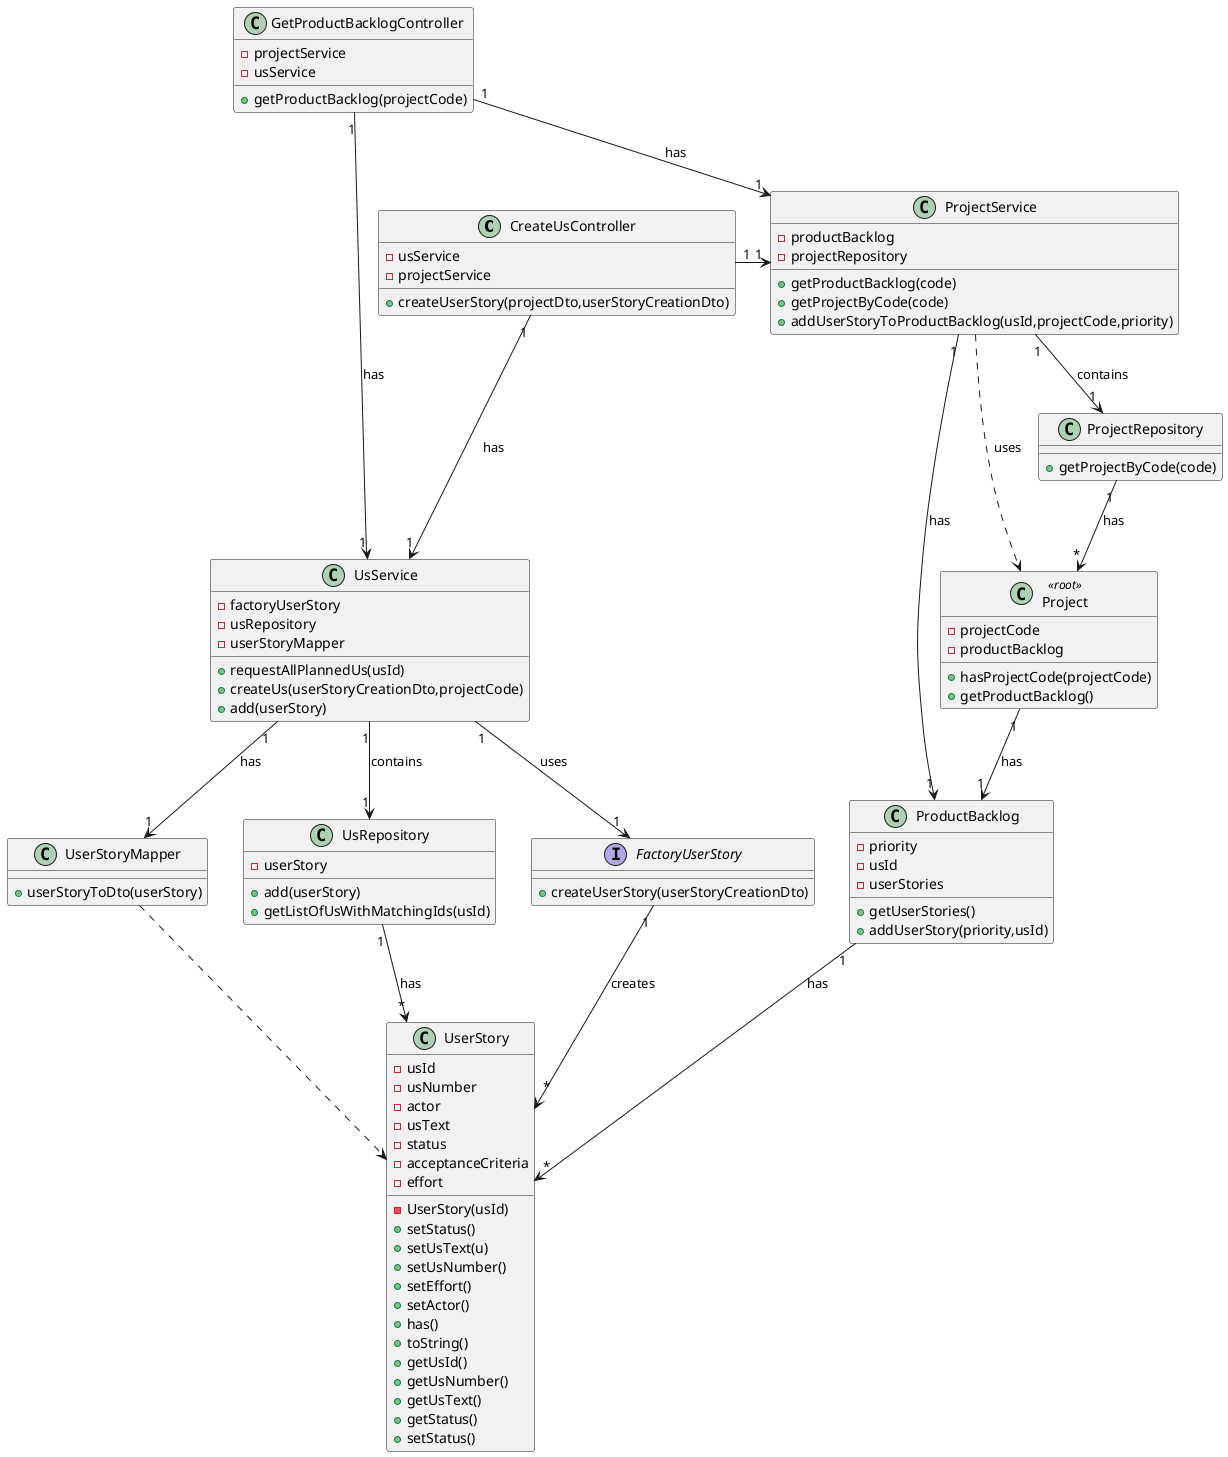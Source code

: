 @startuml

class "CreateUsController" {
- usService
- projectService
+ createUserStory(projectDto,userStoryCreationDto)
}

class "UsService" {
- factoryUserStory
- usRepository
- userStoryMapper
+ requestAllPlannedUs(usId)
+ createUs(userStoryCreationDto,projectCode)
+ add(userStory)
}

class "UsRepository" {
- userStory
+ add(userStory)
+ getListOfUsWithMatchingIds(usId)
}

class "ProjectService"{
- productBacklog
- projectRepository
+ getProductBacklog(code)
+ getProjectByCode(code)
+ addUserStoryToProductBacklog(usId,projectCode,priority)
}

class "ProductBacklog" {
- priority
- usId
- userStories
+ getUserStories()
+ addUserStory(priority,usId)
}

class "UserStory"{
- usId
- usNumber
- actor
- usText
- status
- acceptanceCriteria
- effort
- UserStory(usId)
+ setStatus()
+ setUsText(u)
+ setUsNumber()
+ setEffort()
+ setActor()
+ has()
+ toString()
+ getUsId()
+ getUsNumber()
+ getUsText()
+ getStatus()
+ setStatus()
}

interface "FactoryUserStory" {
+ createUserStory(userStoryCreationDto)
}

"CreateUsController""1"->"1" "UsService" : has
"UsService" "1"-->"1" "FactoryUserStory" : uses
"FactoryUserStory" "1"-->"*" "UserStory" : creates
"UsService" "1"-->"1" "UsRepository" : contains
"CreateUsController" "1"->"1" "ProjectService"
"ProjectService" "1"->"1" "ProductBacklog" : has


class "GetProductBacklogController" {
- projectService
- usService
+ getProductBacklog(projectCode)
}

class "Project" <<root>>{
- projectCode
- productBacklog
+ hasProjectCode(projectCode)
+ getProductBacklog()
}

class ProjectRepository{
+ getProjectByCode(code)
}

class "UserStoryMapper"{
+ userStoryToDto(userStory)
}

"GetProductBacklogController" "1"-->"1"  "ProjectService": has
"GetProductBacklogController" "1"-->"1"  "UsService": has
"Project" "1"-->"1" "ProductBacklog": has
"ProductBacklog" "1"-->"*" "UserStory": has
"UsRepository" "1"-->"*" "UserStory": has
"UsService" "1"-->"1"  "UserStoryMapper": has
"UserStoryMapper" ..> "UserStory"
"ProjectService" "1"-->"1" "ProjectRepository": contains
"ProjectService" ..> "Project": uses
"ProjectRepository" "1"-->"*" "Project": has
@enduml

